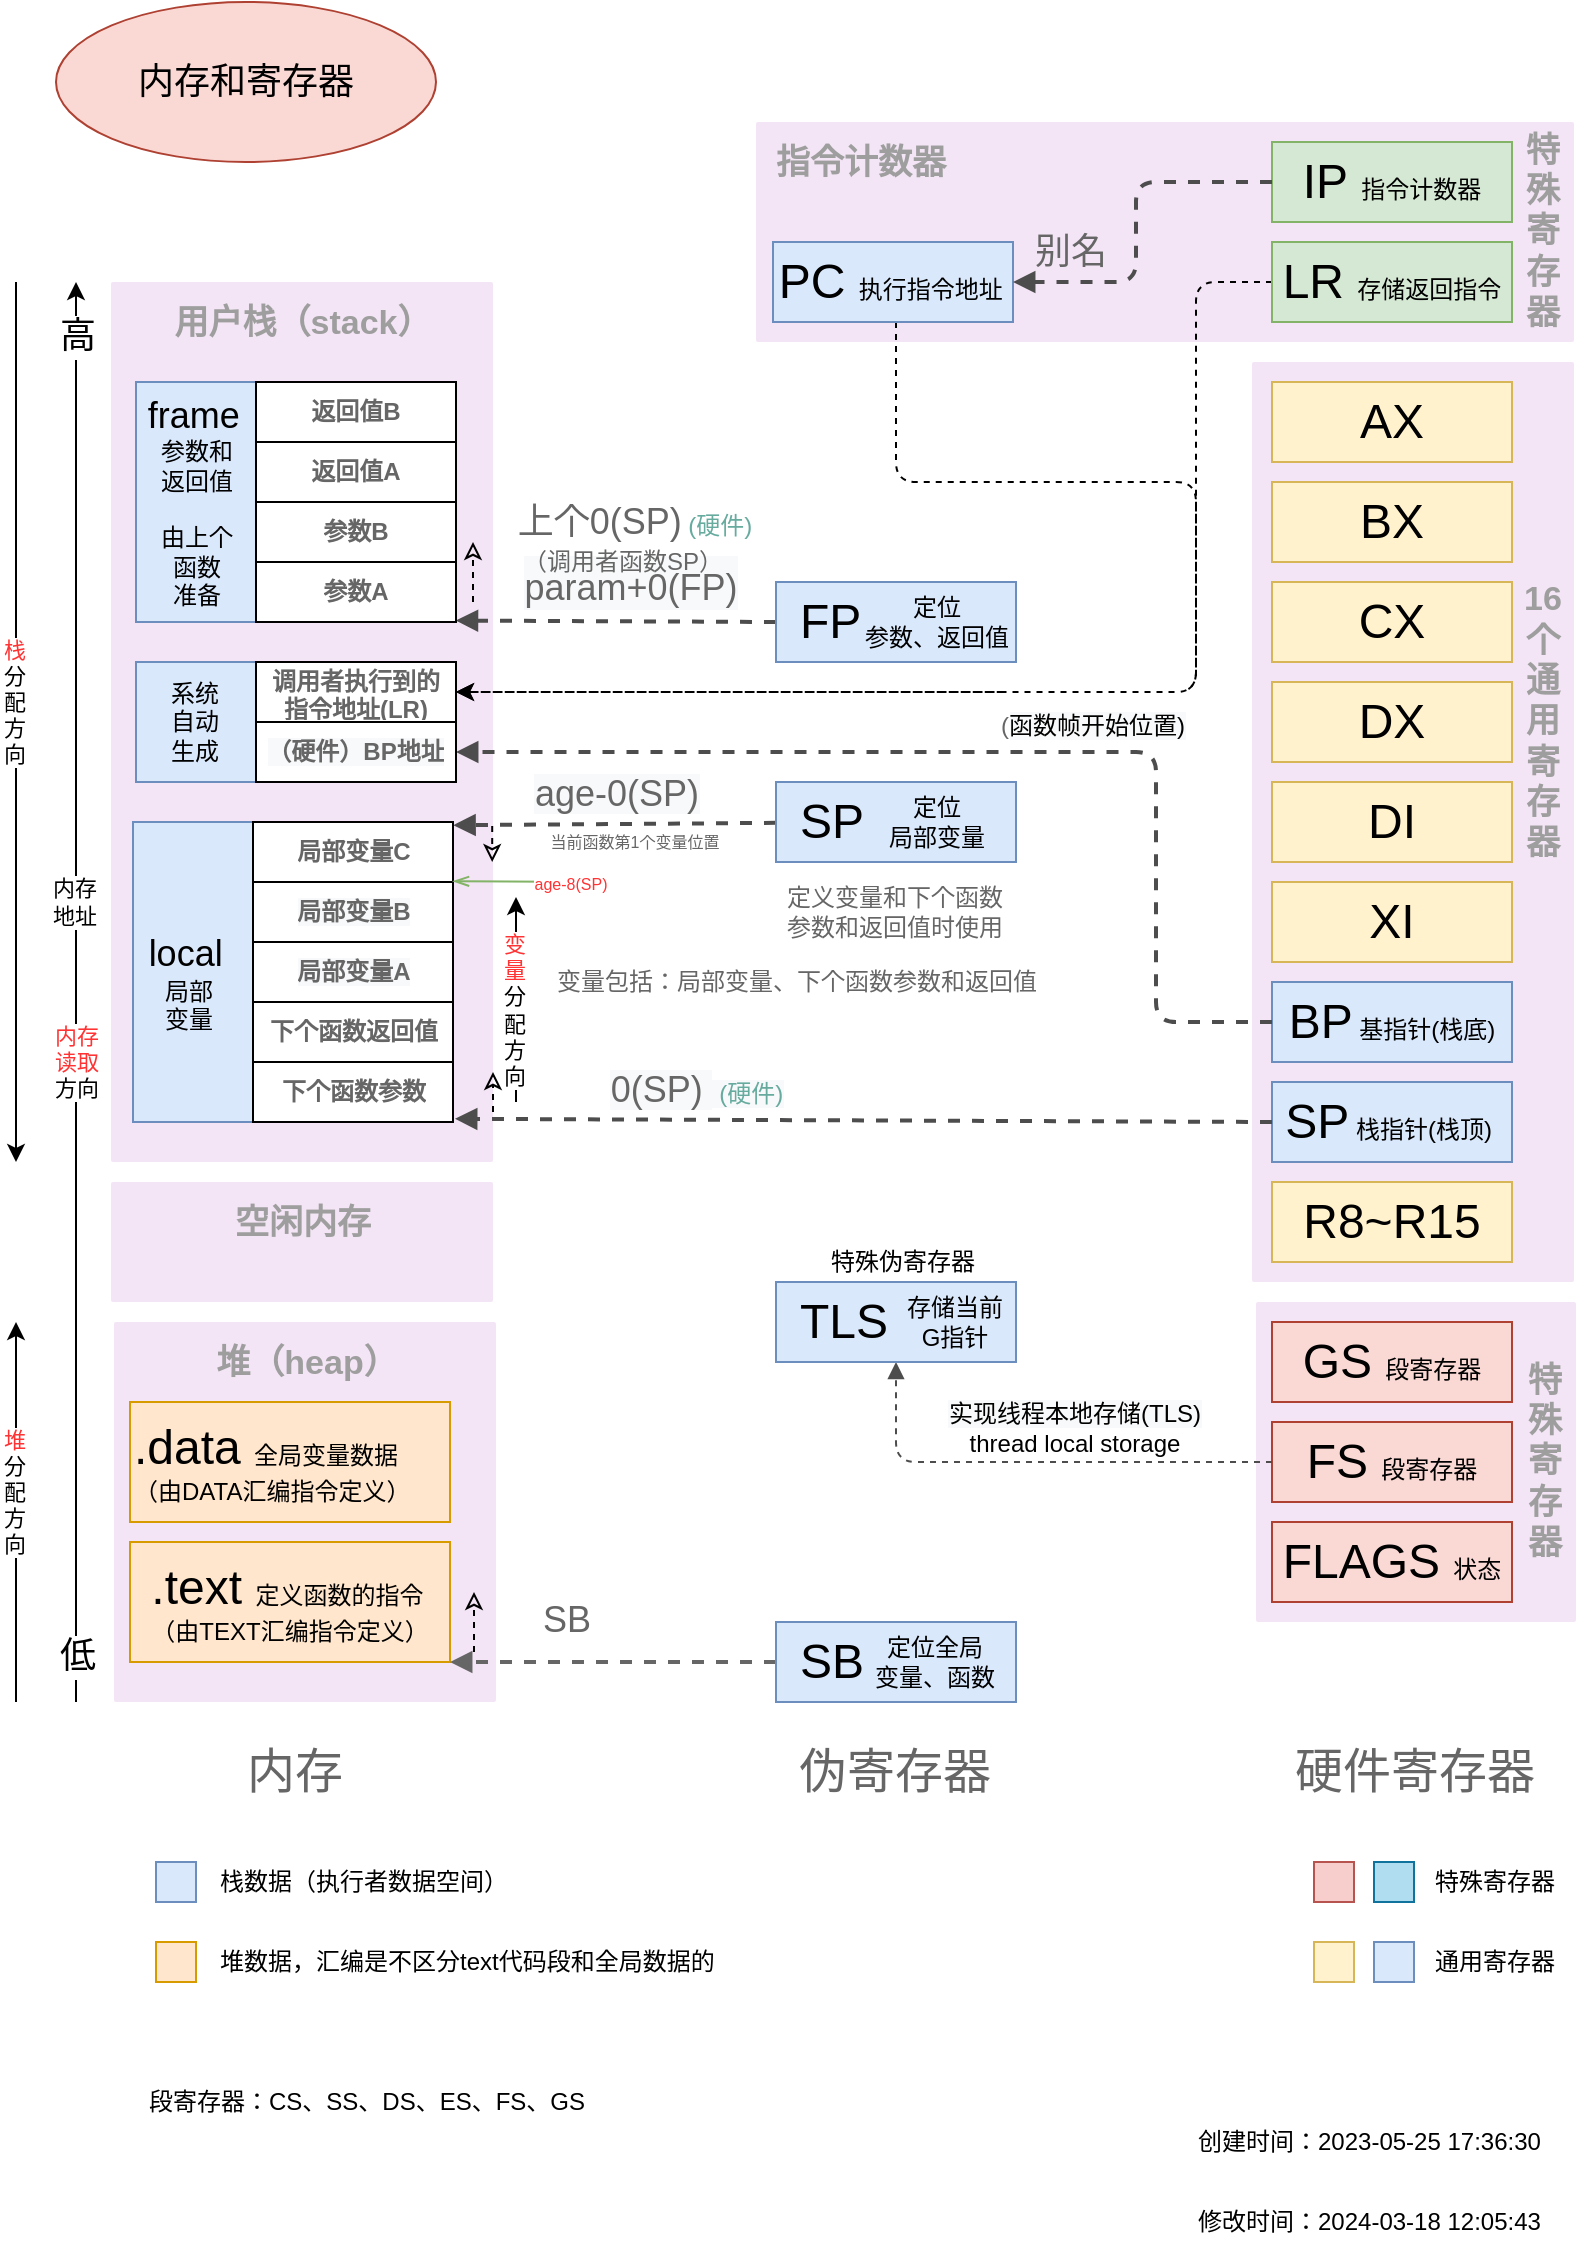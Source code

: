 <mxfile version="14.6.13" type="device"><diagram id="_9jU_y9cIoJaPiFrmsHA" name="第 1 页"><mxGraphModel dx="1106" dy="860" grid="1" gridSize="10" guides="1" tooltips="1" connect="1" arrows="1" fold="1" page="1" pageScale="1" pageWidth="827" pageHeight="1169" math="0" shadow="0"><root><mxCell id="0"/><mxCell id="1" parent="0"/><mxCell id="GEC_z9Wxv2ZtqT4sOv7b-8" value="" style="points=[[0,0,0],[0.25,0,0],[0.5,0,0],[0.75,0,0],[1,0,0],[1,0.25,0],[1,0.5,0],[1,0.75,0],[1,1,0],[0.75,1,0],[0.5,1,0],[0.25,1,0],[0,1,0],[0,0.75,0],[0,0.5,0],[0,0.25,0]];rounded=1;absoluteArcSize=1;arcSize=2;html=1;strokeColor=none;gradientColor=none;shadow=0;dashed=0;fontSize=12;fontColor=#9E9E9E;align=center;verticalAlign=top;spacing=10;spacingTop=-4;fillColor=#F3E5F5;" parent="1" vertex="1"><mxGeometry x="640" y="690" width="160" height="160" as="geometry"/></mxCell><mxCell id="GEC_z9Wxv2ZtqT4sOv7b-4" value="" style="points=[[0,0,0],[0.25,0,0],[0.5,0,0],[0.75,0,0],[1,0,0],[1,0.25,0],[1,0.5,0],[1,0.75,0],[1,1,0],[0.75,1,0],[0.5,1,0],[0.25,1,0],[0,1,0],[0,0.75,0],[0,0.5,0],[0,0.25,0]];rounded=1;absoluteArcSize=1;arcSize=2;html=1;strokeColor=none;gradientColor=none;shadow=0;dashed=0;fontSize=12;fontColor=#9E9E9E;align=center;verticalAlign=top;spacing=10;spacingTop=-4;fillColor=#F3E5F5;" parent="1" vertex="1"><mxGeometry x="638" y="220" width="161" height="460" as="geometry"/></mxCell><mxCell id="GEC_z9Wxv2ZtqT4sOv7b-2" value="&lt;font style=&quot;font-size: 17px&quot;&gt;&lt;b&gt;指令计数器&lt;/b&gt;&lt;/font&gt;" style="points=[[0,0,0],[0.25,0,0],[0.5,0,0],[0.75,0,0],[1,0,0],[1,0.25,0],[1,0.5,0],[1,0.75,0],[1,1,0],[0.75,1,0],[0.5,1,0],[0.25,1,0],[0,1,0],[0,0.75,0],[0,0.5,0],[0,0.25,0]];rounded=1;absoluteArcSize=1;arcSize=2;html=1;strokeColor=none;gradientColor=none;shadow=0;dashed=0;fontSize=12;fontColor=#9E9E9E;align=left;verticalAlign=top;spacing=10;spacingTop=-4;fillColor=#F3E5F5;" parent="1" vertex="1"><mxGeometry x="390" y="100" width="409" height="110" as="geometry"/></mxCell><mxCell id="xG5q9P5-n4BOhxE1nkDH-1" value="&lt;font style=&quot;font-size: 17px&quot;&gt;&lt;b&gt;用户栈（stack）&lt;/b&gt;&lt;/font&gt;" style="points=[[0,0,0],[0.25,0,0],[0.5,0,0],[0.75,0,0],[1,0,0],[1,0.25,0],[1,0.5,0],[1,0.75,0],[1,1,0],[0.75,1,0],[0.5,1,0],[0.25,1,0],[0,1,0],[0,0.75,0],[0,0.5,0],[0,0.25,0]];rounded=1;absoluteArcSize=1;arcSize=2;html=1;strokeColor=none;gradientColor=none;shadow=0;dashed=0;fontSize=12;fontColor=#9E9E9E;align=center;verticalAlign=top;spacing=10;spacingTop=-4;fillColor=#F3E5F5;" parent="1" vertex="1"><mxGeometry x="67.5" y="180" width="191" height="440" as="geometry"/></mxCell><mxCell id="xG5q9P5-n4BOhxE1nkDH-3" value="堆（heap）" style="points=[[0,0,0],[0.25,0,0],[0.5,0,0],[0.75,0,0],[1,0,0],[1,0.25,0],[1,0.5,0],[1,0.75,0],[1,1,0],[0.75,1,0],[0.5,1,0],[0.25,1,0],[0,1,0],[0,0.75,0],[0,0.5,0],[0,0.25,0]];rounded=1;absoluteArcSize=1;arcSize=2;html=1;strokeColor=none;gradientColor=none;shadow=0;dashed=0;fontSize=17;fontColor=#9E9E9E;align=center;verticalAlign=top;spacing=10;spacingTop=-4;fillColor=#F3E5F5;fontStyle=1" parent="1" vertex="1"><mxGeometry x="69" y="700" width="191" height="190" as="geometry"/></mxCell><mxCell id="A-30bBlidZVVHHvsrLKz-10" value="内存" style="text;html=1;align=center;verticalAlign=middle;resizable=0;points=[];autosize=1;strokeColor=none;fontColor=#666;fontSize=24;" parent="1" vertex="1"><mxGeometry x="129" y="910" width="60" height="30" as="geometry"/></mxCell><mxCell id="A-30bBlidZVVHHvsrLKz-22" value="FLAGS&amp;nbsp;&lt;font style=&quot;font-size: 12px&quot;&gt;状态&lt;/font&gt;" style="whiteSpace=wrap;html=1;fontSize=24;fillColor=#fad9d5;strokeColor=#ae4132;" parent="1" vertex="1"><mxGeometry x="648" y="800" width="120" height="40" as="geometry"/></mxCell><mxCell id="A-30bBlidZVVHHvsrLKz-23" value="DX" style="whiteSpace=wrap;html=1;fontSize=24;fillColor=#fff2cc;strokeColor=#d6b656;" parent="1" vertex="1"><mxGeometry x="648" y="380" width="120" height="40" as="geometry"/></mxCell><mxCell id="A-30bBlidZVVHHvsrLKz-24" value="IP&amp;nbsp;&lt;font style=&quot;font-size: 12px&quot;&gt;指令计数器&lt;/font&gt;" style="whiteSpace=wrap;html=1;fontSize=24;strokeColor=#82b366;fillColor=#D5E8D4;" parent="1" vertex="1"><mxGeometry x="648" y="110" width="120" height="40" as="geometry"/></mxCell><mxCell id="A-30bBlidZVVHHvsrLKz-25" value="CX" style="whiteSpace=wrap;html=1;fontSize=24;fillColor=#fff2cc;strokeColor=#d6b656;" parent="1" vertex="1"><mxGeometry x="648" y="330" width="120" height="40" as="geometry"/></mxCell><mxCell id="A-30bBlidZVVHHvsrLKz-26" value="BP&lt;font style=&quot;font-size: 12px&quot;&gt;&amp;nbsp;&lt;/font&gt;&lt;font style=&quot;font-size: 12px&quot;&gt;&lt;font style=&quot;font-size: 12px&quot;&gt;&lt;font style=&quot;font-size: 12px&quot;&gt;基指针(&lt;/font&gt;栈底)&lt;/font&gt;&lt;br&gt;&lt;/font&gt;" style="whiteSpace=wrap;html=1;fontSize=24;fillColor=#dae8fc;strokeColor=#6c8ebf;" parent="1" vertex="1"><mxGeometry x="648" y="530" width="120" height="40" as="geometry"/></mxCell><mxCell id="A-30bBlidZVVHHvsrLKz-27" value="R8~R15" style="whiteSpace=wrap;html=1;fontSize=24;fillColor=#fff2cc;strokeColor=#d6b656;" parent="1" vertex="1"><mxGeometry x="648" y="630" width="120" height="40" as="geometry"/></mxCell><mxCell id="A-30bBlidZVVHHvsrLKz-28" value="AX" style="whiteSpace=wrap;html=1;fontSize=24;fillColor=#fff2cc;strokeColor=#d6b656;" parent="1" vertex="1"><mxGeometry x="648" y="230" width="120" height="40" as="geometry"/></mxCell><mxCell id="A-30bBlidZVVHHvsrLKz-29" value="BX" style="whiteSpace=wrap;html=1;fontSize=24;fillColor=#fff2cc;strokeColor=#d6b656;" parent="1" vertex="1"><mxGeometry x="648" y="280" width="120" height="40" as="geometry"/></mxCell><mxCell id="A-30bBlidZVVHHvsrLKz-30" value="SP&lt;font style=&quot;font-size: 12px&quot;&gt;&amp;nbsp;&lt;font style=&quot;font-size: 12px&quot;&gt;栈指针(栈顶)&lt;/font&gt;&lt;/font&gt;&lt;font style=&quot;font-size: 12px&quot;&gt;&amp;nbsp;&lt;/font&gt;" style="whiteSpace=wrap;html=1;fontSize=24;fillColor=#dae8fc;strokeColor=#6c8ebf;" parent="1" vertex="1"><mxGeometry x="648" y="580" width="120" height="40" as="geometry"/></mxCell><mxCell id="A-30bBlidZVVHHvsrLKz-35" value=".data&amp;nbsp;&lt;span style=&quot;font-size: 12px&quot;&gt;全局变量数据&lt;br&gt;&lt;div style=&quot;text-align: center&quot;&gt;&lt;span&gt;（由DATA汇编指令定义）&lt;/span&gt;&lt;/div&gt;&lt;/span&gt;" style="whiteSpace=wrap;html=1;fontSize=24;fillColor=#ffe6cc;strokeColor=#d79b00;align=left;" parent="1" vertex="1"><mxGeometry x="77" y="740" width="160" height="60" as="geometry"/></mxCell><mxCell id="A-30bBlidZVVHHvsrLKz-38" value="&lt;div style=&quot;text-align: left&quot;&gt;&lt;span&gt;.text&amp;nbsp;&lt;/span&gt;&lt;font style=&quot;font-size: 12px&quot;&gt;定义函数的指令&lt;/font&gt;&lt;/div&gt;&lt;font style=&quot;font-size: 12px&quot;&gt;&lt;div style=&quot;text-align: left&quot;&gt;&lt;span&gt;（由TEXT汇编指令定义）&lt;/span&gt;&lt;/div&gt;&lt;/font&gt;" style="whiteSpace=wrap;html=1;fontSize=24;fillColor=#ffe6cc;strokeColor=#d79b00;" parent="1" vertex="1"><mxGeometry x="77" y="810" width="160" height="60" as="geometry"/></mxCell><mxCell id="A-30bBlidZVVHHvsrLKz-39" value="硬件寄存器" style="text;html=1;align=center;verticalAlign=middle;resizable=0;points=[];autosize=1;strokeColor=none;fontSize=24;fontColor=#666;" parent="1" vertex="1"><mxGeometry x="648.5" y="910" width="140" height="30" as="geometry"/></mxCell><mxCell id="GEC_z9Wxv2ZtqT4sOv7b-3" style="edgeStyle=orthogonalEdgeStyle;rounded=1;orthogonalLoop=1;jettySize=auto;html=1;entryX=1;entryY=0.5;entryDx=0;entryDy=0;dashed=1;labelBackgroundColor=none;" parent="1" source="A-30bBlidZVVHHvsrLKz-40" target="Opzh6pNCMMggFiewdDcl-34" edge="1"><mxGeometry relative="1" as="geometry"><Array as="points"><mxPoint x="460" y="280"/><mxPoint x="610" y="280"/><mxPoint x="610" y="385"/></Array></mxGeometry></mxCell><mxCell id="A-30bBlidZVVHHvsrLKz-40" value="PC&amp;nbsp;&lt;font style=&quot;font-size: 12px&quot;&gt;执行指令地址&amp;nbsp;&lt;/font&gt;" style="whiteSpace=wrap;html=1;fontSize=24;fillColor=#dae8fc;strokeColor=#6c8ebf;align=center;" parent="1" vertex="1"><mxGeometry x="398.5" y="160" width="120" height="40" as="geometry"/></mxCell><mxCell id="A-30bBlidZVVHHvsrLKz-53" value="伪寄存器" style="text;html=1;align=center;verticalAlign=middle;resizable=0;points=[];autosize=1;strokeColor=none;fontSize=24;fontColor=#666;" parent="1" vertex="1"><mxGeometry x="403.5" y="910" width="110" height="30" as="geometry"/></mxCell><mxCell id="A-30bBlidZVVHHvsrLKz-58" value="&lt;span style=&quot;font-size: 18px ; background-color: rgb(248 , 249 , 250)&quot;&gt;0(SP)&amp;nbsp;&lt;/span&gt;&lt;span style=&quot;color: rgb(103 , 171 , 159) ; font-size: 12px ; background-color: rgb(248 , 249 , 250)&quot;&gt;&amp;nbsp;(硬件)&lt;/span&gt;" style="html=1;verticalAlign=bottom;endArrow=block;shadow=0;dashed=1;fontSize=24;fontColor=#666;strokeColor=#4D4D4D;strokeWidth=2;exitX=0;exitY=0.5;exitDx=0;exitDy=0;entryX=1.01;entryY=0.947;entryDx=0;entryDy=0;entryPerimeter=0;" parent="1" source="A-30bBlidZVVHHvsrLKz-30" target="Opzh6pNCMMggFiewdDcl-31" edge="1"><mxGeometry x="0.41" width="80" relative="1" as="geometry"><mxPoint x="530" y="630" as="sourcePoint"/><mxPoint x="300" y="620" as="targetPoint"/><mxPoint as="offset"/></mxGeometry></mxCell><mxCell id="A-30bBlidZVVHHvsrLKz-59" value="&lt;span style=&quot;font-size: 18px ; background-color: rgb(248 , 249 , 250)&quot;&gt;age-0(SP)&lt;/span&gt;" style="html=1;verticalAlign=bottom;endArrow=block;shadow=0;dashed=1;fontSize=24;fontColor=#666;strokeColor=#4D4D4D;strokeWidth=2;entryX=1.002;entryY=0.053;entryDx=0;entryDy=0;entryPerimeter=0;" parent="1" source="A-30bBlidZVVHHvsrLKz-42" target="Opzh6pNCMMggFiewdDcl-21" edge="1"><mxGeometry width="80" relative="1" as="geometry"><mxPoint x="270" y="160" as="sourcePoint"/><mxPoint x="350" y="160" as="targetPoint"/></mxGeometry></mxCell><mxCell id="A-30bBlidZVVHHvsrLKz-61" value="&lt;span style=&quot;background-color: rgb(248 , 249 , 250)&quot;&gt;&lt;span style=&quot;font-size: 18px&quot;&gt;param+0(FP)&lt;/span&gt;&lt;/span&gt;" style="html=1;verticalAlign=bottom;endArrow=block;shadow=0;dashed=1;fontSize=24;fontColor=#666;strokeColor=#4D4D4D;strokeWidth=2;exitX=0;exitY=0.5;exitDx=0;exitDy=0;entryX=0.999;entryY=0.994;entryDx=0;entryDy=0;entryPerimeter=0;" parent="1" source="A-30bBlidZVVHHvsrLKz-41" target="Opzh6pNCMMggFiewdDcl-4" edge="1"><mxGeometry x="-0.088" y="-2" width="80" relative="1" as="geometry"><mxPoint x="380" y="530" as="sourcePoint"/><mxPoint x="460" y="530" as="targetPoint"/><mxPoint as="offset"/></mxGeometry></mxCell><mxCell id="A-30bBlidZVVHHvsrLKz-66" value="&lt;span style=&quot;font-size: 18px&quot;&gt;别名&lt;/span&gt;" style="html=1;verticalAlign=bottom;endArrow=block;shadow=0;edgeStyle=orthogonalEdgeStyle;dashed=1;fontSize=24;fontColor=#666;strokeColor=#4D4D4D;strokeWidth=2;exitX=0;exitY=0.5;exitDx=0;exitDy=0;entryX=1;entryY=0.5;entryDx=0;entryDy=0;labelBackgroundColor=none;" parent="1" source="A-30bBlidZVVHHvsrLKz-24" target="A-30bBlidZVVHHvsrLKz-40" edge="1"><mxGeometry x="0.686" width="80" relative="1" as="geometry"><mxPoint x="490" y="250" as="sourcePoint"/><mxPoint x="570" y="250" as="targetPoint"/><mxPoint as="offset"/><Array as="points"><mxPoint x="580" y="130"/><mxPoint x="580" y="180"/></Array></mxGeometry></mxCell><mxCell id="A-30bBlidZVVHHvsrLKz-67" value="&lt;font style=&quot;font-size: 12px&quot;&gt;(&lt;/font&gt;&lt;font style=&quot;font-size: 12px&quot;&gt;&lt;span style=&quot;color: rgb(0 , 0 , 0) ; background-color: rgb(248 , 249 , 250)&quot;&gt;&lt;font style=&quot;font-size: 12px&quot;&gt;函数帧开始位置)&lt;/font&gt;&lt;/span&gt;&lt;br&gt;&lt;/font&gt;" style="html=1;verticalAlign=bottom;endArrow=block;shadow=0;edgeStyle=orthogonalEdgeStyle;dashed=1;fontSize=24;fontColor=#666;strokeColor=#4D4D4D;strokeWidth=2;exitX=0;exitY=0.5;exitDx=0;exitDy=0;entryX=1;entryY=0.5;entryDx=0;entryDy=0;" parent="1" source="A-30bBlidZVVHHvsrLKz-26" target="Opzh6pNCMMggFiewdDcl-36" edge="1"><mxGeometry x="-0.17" width="80" relative="1" as="geometry"><mxPoint x="480" y="630" as="sourcePoint"/><mxPoint x="560" y="630" as="targetPoint"/><mxPoint as="offset"/><Array as="points"><mxPoint x="590" y="550"/><mxPoint x="590" y="415"/></Array></mxGeometry></mxCell><mxCell id="o35U1CBubqKOdYUTHkpp-1" value="" style="endArrow=classic;html=1;" parent="1" edge="1"><mxGeometry relative="1" as="geometry"><mxPoint x="50" y="890" as="sourcePoint"/><mxPoint x="50" y="180" as="targetPoint"/></mxGeometry></mxCell><mxCell id="o35U1CBubqKOdYUTHkpp-2" value="内存&lt;br&gt;地址" style="edgeLabel;resizable=0;html=1;align=center;verticalAlign=middle;rotation=0;" parent="o35U1CBubqKOdYUTHkpp-1" connectable="0" vertex="1"><mxGeometry relative="1" as="geometry"><mxPoint x="-1" y="-45" as="offset"/></mxGeometry></mxCell><mxCell id="o35U1CBubqKOdYUTHkpp-3" value="&lt;font style=&quot;font-size: 18px&quot;&gt;低&lt;/font&gt;" style="edgeLabel;resizable=0;html=1;align=left;verticalAlign=bottom;" parent="o35U1CBubqKOdYUTHkpp-1" connectable="0" vertex="1"><mxGeometry x="-1" relative="1" as="geometry"><mxPoint x="-10" y="-10" as="offset"/></mxGeometry></mxCell><mxCell id="o35U1CBubqKOdYUTHkpp-4" value="&lt;font style=&quot;font-size: 18px&quot;&gt;高&lt;/font&gt;" style="edgeLabel;resizable=0;html=1;align=right;verticalAlign=bottom;" parent="o35U1CBubqKOdYUTHkpp-1" connectable="0" vertex="1"><mxGeometry x="1" relative="1" as="geometry"><mxPoint x="10" y="40" as="offset"/></mxGeometry></mxCell><mxCell id="9GGzm2OH7l2t0rBogBeC-8" value="" style="whiteSpace=wrap;html=1;fillColor=#dae8fc;strokeColor=#6c8ebf;" parent="1" vertex="1"><mxGeometry x="90" y="970" width="20" height="20" as="geometry"/></mxCell><mxCell id="9GGzm2OH7l2t0rBogBeC-9" value="栈数据（执行者数据空间）" style="text;html=1;align=left;verticalAlign=middle;resizable=0;points=[];autosize=1;strokeColor=none;" parent="1" vertex="1"><mxGeometry x="120" y="970" width="160" height="20" as="geometry"/></mxCell><mxCell id="9GGzm2OH7l2t0rBogBeC-10" value="" style="whiteSpace=wrap;html=1;fillColor=#ffe6cc;strokeColor=#d79b00;" parent="1" vertex="1"><mxGeometry x="90" y="1010" width="20" height="20" as="geometry"/></mxCell><mxCell id="9GGzm2OH7l2t0rBogBeC-11" value="堆数据，汇编是不区分text代码段和全局数据的" style="text;html=1;align=left;verticalAlign=middle;resizable=0;points=[];autosize=1;strokeColor=none;" parent="1" vertex="1"><mxGeometry x="120" y="1010" width="260" height="20" as="geometry"/></mxCell><mxCell id="9GGzm2OH7l2t0rBogBeC-14" value="&lt;font style=&quot;font-size: 18px&quot;&gt;内存和寄存器&lt;/font&gt;" style="ellipse;whiteSpace=wrap;html=1;fillColor=#fad9d5;strokeColor=#ae4132;" parent="1" vertex="1"><mxGeometry x="40" y="40" width="190" height="80" as="geometry"/></mxCell><mxCell id="9GGzm2OH7l2t0rBogBeC-15" value="创建时间：2023-05-25 17:36:30" style="text;html=1;align=left;verticalAlign=middle;resizable=0;points=[];autosize=1;strokeColor=none;" parent="1" vertex="1"><mxGeometry x="609" y="1100" width="190" height="20" as="geometry"/></mxCell><mxCell id="g93apVVfqvFQGLOAdrz7-1" value="" style="endArrow=classic;html=1;dashed=1;endFill=0;" parent="1" edge="1"><mxGeometry width="50" height="50" relative="1" as="geometry"><mxPoint x="248.5" y="340" as="sourcePoint"/><mxPoint x="248.5" y="310" as="targetPoint"/></mxGeometry></mxCell><mxCell id="g93apVVfqvFQGLOAdrz7-2" value="" style="endArrow=classic;html=1;dashed=1;endFill=0;" parent="1" edge="1"><mxGeometry width="50" height="50" relative="1" as="geometry"><mxPoint x="258.1" y="452" as="sourcePoint"/><mxPoint x="258.1" y="470" as="targetPoint"/></mxGeometry></mxCell><mxCell id="g93apVVfqvFQGLOAdrz7-3" value="" style="endArrow=classic;html=1;dashed=1;endFill=0;" parent="1" edge="1"><mxGeometry width="50" height="50" relative="1" as="geometry"><mxPoint x="258.5" y="595" as="sourcePoint"/><mxPoint x="258.5" y="575" as="targetPoint"/></mxGeometry></mxCell><mxCell id="g93apVVfqvFQGLOAdrz7-4" value="" style="endArrow=classic;html=1;dashed=1;endFill=0;" parent="1" edge="1"><mxGeometry width="50" height="50" relative="1" as="geometry"><mxPoint x="249" y="865" as="sourcePoint"/><mxPoint x="249" y="835" as="targetPoint"/></mxGeometry></mxCell><mxCell id="3LcSwFCg9g26O4sH-3WA-1" value="" style="whiteSpace=wrap;html=1;fillColor=#b1ddf0;strokeColor=#10739e;" parent="1" vertex="1"><mxGeometry x="699" y="970" width="20" height="20" as="geometry"/></mxCell><mxCell id="3LcSwFCg9g26O4sH-3WA-2" value="" style="whiteSpace=wrap;html=1;fillColor=#fff2cc;strokeColor=#d6b656;" parent="1" vertex="1"><mxGeometry x="669" y="1010" width="20" height="20" as="geometry"/></mxCell><mxCell id="3LcSwFCg9g26O4sH-3WA-3" value="" style="whiteSpace=wrap;html=1;fillColor=#f8cecc;strokeColor=#b85450;" parent="1" vertex="1"><mxGeometry x="669" y="970" width="20" height="20" as="geometry"/></mxCell><mxCell id="3LcSwFCg9g26O4sH-3WA-6" value="" style="whiteSpace=wrap;html=1;fillColor=#dae8fc;strokeColor=#6c8ebf;" parent="1" vertex="1"><mxGeometry x="699" y="1010" width="20" height="20" as="geometry"/></mxCell><mxCell id="3LcSwFCg9g26O4sH-3WA-7" value="特殊寄存器" style="text;html=1;align=center;verticalAlign=middle;resizable=0;points=[];autosize=1;strokeColor=none;" parent="1" vertex="1"><mxGeometry x="719" y="970" width="80" height="20" as="geometry"/></mxCell><mxCell id="3LcSwFCg9g26O4sH-3WA-8" value="通用寄存器" style="text;html=1;align=center;verticalAlign=middle;resizable=0;points=[];autosize=1;strokeColor=none;" parent="1" vertex="1"><mxGeometry x="719" y="1010" width="80" height="20" as="geometry"/></mxCell><mxCell id="M3PKboXZ3-TVrJHkPTtl-1" value="修改时间：2024-03-18 12:05:43" style="text;html=1;align=left;verticalAlign=middle;resizable=0;points=[];autosize=1;strokeColor=none;" parent="1" vertex="1"><mxGeometry x="609" y="1140" width="190" height="20" as="geometry"/></mxCell><mxCell id="M3PKboXZ3-TVrJHkPTtl-3" value="&lt;font style=&quot;font-size: 18px&quot; color=&quot;#666666&quot;&gt;SB&lt;/font&gt;" style="html=1;verticalAlign=bottom;endArrow=block;shadow=0;edgeStyle=orthogonalEdgeStyle;exitX=0;exitY=0.5;exitDx=0;exitDy=0;entryX=1;entryY=1;entryDx=0;entryDy=0;strokeWidth=2;dashed=1;strokeColor=#666666;" parent="1" source="A-30bBlidZVVHHvsrLKz-43" target="A-30bBlidZVVHHvsrLKz-38" edge="1"><mxGeometry x="0.288" y="-7" width="80" relative="1" as="geometry"><mxPoint x="259" y="910" as="sourcePoint"/><mxPoint x="339" y="910" as="targetPoint"/><mxPoint as="offset"/><Array as="points"><mxPoint x="360" y="870"/><mxPoint x="360" y="870"/></Array></mxGeometry></mxCell><mxCell id="IimvAa2vn0PWFVAMue_E-1" value="XI" style="whiteSpace=wrap;html=1;fontSize=24;fillColor=#fff2cc;strokeColor=#d6b656;" parent="1" vertex="1"><mxGeometry x="648" y="480" width="120" height="40" as="geometry"/></mxCell><mxCell id="IimvAa2vn0PWFVAMue_E-2" value="DI" style="whiteSpace=wrap;html=1;fontSize=24;fillColor=#fff2cc;strokeColor=#d6b656;" parent="1" vertex="1"><mxGeometry x="648" y="430" width="120" height="40" as="geometry"/></mxCell><mxCell id="IimvAa2vn0PWFVAMue_E-3" value="GS&amp;nbsp;&lt;font style=&quot;font-size: 12px&quot;&gt;段寄存器&lt;/font&gt;" style="whiteSpace=wrap;html=1;fontSize=24;fillColor=#fad9d5;strokeColor=#ae4132;" parent="1" vertex="1"><mxGeometry x="648" y="700" width="120" height="40" as="geometry"/></mxCell><mxCell id="IimvAa2vn0PWFVAMue_E-4" value="FS&amp;nbsp;&lt;font style=&quot;font-size: 12px&quot;&gt;段寄存器&lt;/font&gt;" style="whiteSpace=wrap;html=1;fontSize=24;fillColor=#fad9d5;strokeColor=#ae4132;" parent="1" vertex="1"><mxGeometry x="648" y="750" width="120" height="40" as="geometry"/></mxCell><mxCell id="GEC_z9Wxv2ZtqT4sOv7b-1" style="edgeStyle=orthogonalEdgeStyle;rounded=1;orthogonalLoop=1;jettySize=auto;html=1;entryX=1;entryY=0.5;entryDx=0;entryDy=0;dashed=1;exitX=0;exitY=0.5;exitDx=0;exitDy=0;" parent="1" source="UX6-l4WD4oVfbNWo23KT-1" target="Opzh6pNCMMggFiewdDcl-34" edge="1"><mxGeometry relative="1" as="geometry"><Array as="points"><mxPoint x="610" y="180"/><mxPoint x="610" y="385"/></Array></mxGeometry></mxCell><mxCell id="UX6-l4WD4oVfbNWo23KT-1" value="LR&amp;nbsp;&lt;font style=&quot;font-size: 12px&quot;&gt;存储返回指令&lt;/font&gt;" style="whiteSpace=wrap;html=1;fontSize=24;fillColor=#d5e8d4;strokeColor=#82b366;" parent="1" vertex="1"><mxGeometry x="648" y="160" width="120" height="40" as="geometry"/></mxCell><mxCell id="jdSuW_n-cdg0_28Nof9S-6" value="" style="group" parent="1" vertex="1" connectable="0"><mxGeometry x="263" y="290" width="131" height="40" as="geometry"/></mxCell><mxCell id="IimvAa2vn0PWFVAMue_E-9" value="&lt;font style=&quot;font-size: 18px&quot; color=&quot;#666666&quot;&gt;上个0(SP)&lt;/font&gt;&lt;font style=&quot;font-size: 12px&quot;&gt;&lt;font color=&quot;#67ab9f&quot;&gt; (硬件)&lt;/font&gt;&lt;br&gt;&lt;/font&gt;" style="text;html=1;align=center;verticalAlign=middle;resizable=0;points=[];autosize=1;strokeColor=none;" parent="jdSuW_n-cdg0_28Nof9S-6" vertex="1"><mxGeometry x="1" width="130" height="20" as="geometry"/></mxCell><mxCell id="xNfDd6ZhUXg_oraUkIpE-4" value="&lt;font color=&quot;#666666&quot;&gt;（调用者函数SP）&lt;/font&gt;" style="text;html=1;align=center;verticalAlign=middle;resizable=0;points=[];autosize=1;strokeColor=none;" parent="jdSuW_n-cdg0_28Nof9S-6" vertex="1"><mxGeometry y="20" width="120" height="20" as="geometry"/></mxCell><mxCell id="jdSuW_n-cdg0_28Nof9S-41" value="&lt;div style=&quot;font-size: 8px&quot;&gt;&lt;span style=&quot;font-size: 8px ; color: rgb(102 , 102 , 102)&quot;&gt;当前函数&lt;/span&gt;&lt;span style=&quot;color: rgb(102 , 102 , 102)&quot;&gt;第1个变量位置&lt;/span&gt;&lt;/div&gt;" style="text;html=1;align=center;verticalAlign=middle;resizable=0;points=[];autosize=1;strokeColor=none;fontSize=8;" parent="1" vertex="1"><mxGeometry x="278.5" y="450" width="100" height="20" as="geometry"/></mxCell><mxCell id="PDfHcHYtbGOhD44PXBsv-1" value="段寄存器：CS、SS、DS、ES、FS、GS" style="text;html=1;align=center;verticalAlign=middle;resizable=0;points=[];autosize=1;strokeColor=none;" parent="1" vertex="1"><mxGeometry x="80" y="1080" width="230" height="20" as="geometry"/></mxCell><mxCell id="rSD7Tdq3YP0rrLci_n8U-4" value="" style="group" parent="1" vertex="1" connectable="0"><mxGeometry x="80" y="370" width="160" height="60" as="geometry"/></mxCell><mxCell id="rSD7Tdq3YP0rrLci_n8U-1" value="&lt;font style=&quot;font-size: 12px&quot;&gt;&lt;br&gt;&lt;/font&gt;" style="whiteSpace=wrap;html=1;fontSize=24;fillColor=#dae8fc;strokeColor=#6c8ebf;" parent="rSD7Tdq3YP0rrLci_n8U-4" vertex="1"><mxGeometry width="160" height="60" as="geometry"/></mxCell><mxCell id="Opzh6pNCMMggFiewdDcl-33" value="" style="shape=table;html=1;whiteSpace=wrap;startSize=0;container=1;collapsible=0;childLayout=tableLayout;rounded=0;shadow=0;strokeColor=#000000;fillColor=#ffffff;gradientColor=none;arcSize=7;fontSize=12;" parent="rSD7Tdq3YP0rrLci_n8U-4" vertex="1"><mxGeometry x="60" width="100" height="60" as="geometry"/></mxCell><mxCell id="Opzh6pNCMMggFiewdDcl-34" style="shape=partialRectangle;html=1;whiteSpace=wrap;collapsible=0;dropTarget=0;pointerEvents=0;fillColor=none;top=0;left=0;bottom=0;right=0;points=[[0,0.5],[1,0.5]];portConstraint=eastwest;" parent="Opzh6pNCMMggFiewdDcl-33" vertex="1"><mxGeometry width="100" height="30" as="geometry"/></mxCell><mxCell id="Opzh6pNCMMggFiewdDcl-35" value="&lt;span style=&quot;color: rgb(102 , 102 , 102) ; font-weight: 700&quot;&gt;&lt;font style=&quot;font-size: 12px&quot;&gt;调用者执行到的&lt;br&gt;指令地址(LR)&lt;/font&gt;&lt;/span&gt;" style="shape=partialRectangle;html=1;whiteSpace=wrap;connectable=0;fillColor=none;top=0;left=0;bottom=0;right=0;overflow=hidden;" parent="Opzh6pNCMMggFiewdDcl-34" vertex="1"><mxGeometry width="100" height="30" as="geometry"/></mxCell><mxCell id="Opzh6pNCMMggFiewdDcl-36" value="" style="shape=partialRectangle;html=1;whiteSpace=wrap;collapsible=0;dropTarget=0;pointerEvents=0;fillColor=none;top=0;left=0;bottom=0;right=0;points=[[0,0.5],[1,0.5]];portConstraint=eastwest;" parent="Opzh6pNCMMggFiewdDcl-33" vertex="1"><mxGeometry y="30" width="100" height="30" as="geometry"/></mxCell><mxCell id="Opzh6pNCMMggFiewdDcl-37" value="&lt;span style=&quot;color: rgb(102 , 102 , 102) ; font-family: &amp;#34;helvetica&amp;#34; ; font-size: 12px ; font-style: normal ; font-weight: 700 ; letter-spacing: normal ; text-align: center ; text-indent: 0px ; text-transform: none ; word-spacing: 0px ; background-color: rgb(248 , 249 , 250) ; display: inline ; float: none&quot;&gt;（硬件）BP地址&lt;/span&gt;" style="shape=partialRectangle;html=1;whiteSpace=wrap;connectable=0;fillColor=none;top=0;left=0;bottom=0;right=0;overflow=hidden;" parent="Opzh6pNCMMggFiewdDcl-36" vertex="1"><mxGeometry width="100" height="30" as="geometry"/></mxCell><mxCell id="rSD7Tdq3YP0rrLci_n8U-2" value="系统&lt;br&gt;自动&lt;br&gt;生成" style="text;html=1;align=center;verticalAlign=middle;resizable=0;points=[];autosize=1;strokeColor=none;" parent="rSD7Tdq3YP0rrLci_n8U-4" vertex="1"><mxGeometry x="9" y="5" width="40" height="50" as="geometry"/></mxCell><mxCell id="rSD7Tdq3YP0rrLci_n8U-5" value="" style="group" parent="1" vertex="1" connectable="0"><mxGeometry x="75.5" y="450" width="163" height="150" as="geometry"/></mxCell><mxCell id="A-30bBlidZVVHHvsrLKz-34" value="" style="whiteSpace=wrap;html=1;fontSize=24;fillColor=#dae8fc;strokeColor=#6c8ebf;spacingLeft=5;spacingRight=5;" parent="rSD7Tdq3YP0rrLci_n8U-5" vertex="1"><mxGeometry x="3" width="160" height="150" as="geometry"/></mxCell><mxCell id="Opzh6pNCMMggFiewdDcl-3" value="&lt;font style=&quot;font-size: 18px&quot;&gt;local&lt;/font&gt;&lt;font&gt;&amp;nbsp;&lt;br&gt;局部&lt;br&gt;&amp;nbsp; &amp;nbsp;变量&amp;nbsp; &amp;nbsp;&lt;/font&gt;" style="text;html=1;align=center;verticalAlign=middle;resizable=0;points=[];autosize=1;strokeColor=none;" parent="rSD7Tdq3YP0rrLci_n8U-5" vertex="1"><mxGeometry y="55.909" width="60" height="50" as="geometry"/></mxCell><mxCell id="Opzh6pNCMMggFiewdDcl-20" value="" style="shape=table;html=1;whiteSpace=wrap;startSize=0;container=1;collapsible=0;childLayout=tableLayout;rounded=0;shadow=0;strokeColor=#000000;fillColor=#ffffff;gradientColor=none;arcSize=7;aspect=fixed;fontSize=12;" parent="rSD7Tdq3YP0rrLci_n8U-5" vertex="1"><mxGeometry x="63" width="100" height="150" as="geometry"/></mxCell><mxCell id="Opzh6pNCMMggFiewdDcl-21" style="shape=partialRectangle;html=1;whiteSpace=wrap;collapsible=0;dropTarget=0;pointerEvents=0;fillColor=none;top=0;left=0;bottom=0;right=0;points=[[0,0.5],[1,0.5]];portConstraint=eastwest;" parent="Opzh6pNCMMggFiewdDcl-20" vertex="1"><mxGeometry width="100" height="30" as="geometry"/></mxCell><mxCell id="Opzh6pNCMMggFiewdDcl-22" value="&lt;span style=&quot;color: rgb(102 , 102 , 102) ; font-weight: 700&quot;&gt;&lt;font style=&quot;font-size: 12px&quot;&gt;局部变量C&lt;/font&gt;&lt;/span&gt;" style="shape=partialRectangle;html=1;whiteSpace=wrap;connectable=0;fillColor=none;top=0;left=0;bottom=0;right=0;overflow=hidden;" parent="Opzh6pNCMMggFiewdDcl-21" vertex="1"><mxGeometry width="100" height="30" as="geometry"/></mxCell><mxCell id="Opzh6pNCMMggFiewdDcl-23" value="" style="shape=partialRectangle;html=1;whiteSpace=wrap;collapsible=0;dropTarget=0;pointerEvents=0;fillColor=none;top=0;left=0;bottom=0;right=0;points=[[0,0.5],[1,0.5]];portConstraint=eastwest;" parent="Opzh6pNCMMggFiewdDcl-20" vertex="1"><mxGeometry y="30" width="100" height="30" as="geometry"/></mxCell><mxCell id="Opzh6pNCMMggFiewdDcl-24" value="&lt;span style=&quot;color: rgb(102 , 102 , 102) ; font-family: &amp;#34;helvetica&amp;#34; ; font-size: 12px ; font-style: normal ; font-weight: 700 ; letter-spacing: normal ; text-align: center ; text-indent: 0px ; text-transform: none ; word-spacing: 0px ; background-color: rgb(248 , 249 , 250) ; display: inline ; float: none&quot;&gt;局部变量B&lt;/span&gt;" style="shape=partialRectangle;html=1;whiteSpace=wrap;connectable=0;fillColor=none;top=0;left=0;bottom=0;right=0;overflow=hidden;" parent="Opzh6pNCMMggFiewdDcl-23" vertex="1"><mxGeometry width="100" height="30" as="geometry"/></mxCell><mxCell id="Opzh6pNCMMggFiewdDcl-25" value="" style="shape=partialRectangle;html=1;whiteSpace=wrap;collapsible=0;dropTarget=0;pointerEvents=0;fillColor=none;top=0;left=0;bottom=0;right=0;points=[[0,0.5],[1,0.5]];portConstraint=eastwest;" parent="Opzh6pNCMMggFiewdDcl-20" vertex="1"><mxGeometry y="60" width="100" height="30" as="geometry"/></mxCell><mxCell id="Opzh6pNCMMggFiewdDcl-26" value="&lt;span style=&quot;color: rgb(102 , 102 , 102) ; font-family: &amp;#34;helvetica&amp;#34; ; font-size: 12px ; font-style: normal ; font-weight: 700 ; letter-spacing: normal ; text-align: center ; text-indent: 0px ; text-transform: none ; word-spacing: 0px ; background-color: rgb(248 , 249 , 250) ; display: inline ; float: none&quot;&gt;局部变量A&lt;/span&gt;" style="shape=partialRectangle;html=1;whiteSpace=wrap;connectable=0;fillColor=none;top=0;left=0;bottom=0;right=0;overflow=hidden;" parent="Opzh6pNCMMggFiewdDcl-25" vertex="1"><mxGeometry width="100" height="30" as="geometry"/></mxCell><mxCell id="Opzh6pNCMMggFiewdDcl-29" style="shape=partialRectangle;html=1;whiteSpace=wrap;collapsible=0;dropTarget=0;pointerEvents=0;fillColor=none;top=0;left=0;bottom=0;right=0;points=[[0,0.5],[1,0.5]];portConstraint=eastwest;" parent="Opzh6pNCMMggFiewdDcl-20" vertex="1"><mxGeometry y="90" width="100" height="30" as="geometry"/></mxCell><mxCell id="Opzh6pNCMMggFiewdDcl-30" value="&lt;font color=&quot;#666666&quot; face=&quot;helvetica&quot;&gt;&lt;b&gt;下个函数返回值&lt;/b&gt;&lt;/font&gt;" style="shape=partialRectangle;html=1;whiteSpace=wrap;connectable=0;fillColor=none;top=0;left=0;bottom=0;right=0;overflow=hidden;" parent="Opzh6pNCMMggFiewdDcl-29" vertex="1"><mxGeometry width="100" height="30" as="geometry"/></mxCell><mxCell id="Opzh6pNCMMggFiewdDcl-31" style="shape=partialRectangle;html=1;whiteSpace=wrap;collapsible=0;dropTarget=0;pointerEvents=0;fillColor=none;top=0;left=0;bottom=0;right=0;points=[[0,0.5],[1,0.5]];portConstraint=eastwest;" parent="Opzh6pNCMMggFiewdDcl-20" vertex="1"><mxGeometry y="120" width="100" height="30" as="geometry"/></mxCell><mxCell id="Opzh6pNCMMggFiewdDcl-32" value="&lt;span style=&quot;color: rgb(102 , 102 , 102) ; font-family: &amp;#34;helvetica&amp;#34; ; font-weight: 700&quot;&gt;下个函数参数&lt;/span&gt;" style="shape=partialRectangle;html=1;whiteSpace=wrap;connectable=0;fillColor=none;top=0;left=0;bottom=0;right=0;overflow=hidden;" parent="Opzh6pNCMMggFiewdDcl-31" vertex="1"><mxGeometry width="100" height="30" as="geometry"/></mxCell><mxCell id="rSD7Tdq3YP0rrLci_n8U-6" value="" style="group" parent="1" vertex="1" connectable="0"><mxGeometry x="80" y="230" width="160" height="120" as="geometry"/></mxCell><mxCell id="A-30bBlidZVVHHvsrLKz-33" value="&lt;font style=&quot;font-size: 12px&quot;&gt;&lt;br&gt;&lt;/font&gt;" style="whiteSpace=wrap;html=1;fontSize=24;fillColor=#dae8fc;strokeColor=#6c8ebf;" parent="rSD7Tdq3YP0rrLci_n8U-6" vertex="1"><mxGeometry width="160" height="120" as="geometry"/></mxCell><mxCell id="Opzh6pNCMMggFiewdDcl-2" value="&lt;font&gt;&lt;font style=&quot;font-size: 18px&quot;&gt;frame&lt;/font&gt;&lt;font style=&quot;font-size: 12px&quot;&gt;&amp;nbsp;&lt;br&gt;参数和&lt;br&gt;返回值&lt;br&gt;&lt;br&gt;由上个&lt;br&gt;函数&lt;br&gt;准备&lt;br&gt;&lt;/font&gt;&lt;/font&gt;" style="text;html=1;align=center;verticalAlign=middle;resizable=0;points=[];autosize=1;strokeColor=none;" parent="rSD7Tdq3YP0rrLci_n8U-6" vertex="1"><mxGeometry y="5" width="60" height="110" as="geometry"/></mxCell><mxCell id="Opzh6pNCMMggFiewdDcl-4" value="" style="shape=table;html=1;whiteSpace=wrap;startSize=0;container=1;collapsible=0;childLayout=tableLayout;rounded=0;shadow=0;strokeColor=#000000;fillColor=#ffffff;gradientColor=none;arcSize=7;aspect=fixed;fontSize=12;" parent="rSD7Tdq3YP0rrLci_n8U-6" vertex="1"><mxGeometry x="60" width="100" height="120" as="geometry"/></mxCell><mxCell id="Opzh6pNCMMggFiewdDcl-18" style="shape=partialRectangle;html=1;whiteSpace=wrap;collapsible=0;dropTarget=0;pointerEvents=0;fillColor=none;top=0;left=0;bottom=0;right=0;points=[[0,0.5],[1,0.5]];portConstraint=eastwest;" parent="Opzh6pNCMMggFiewdDcl-4" vertex="1"><mxGeometry width="100" height="30" as="geometry"/></mxCell><mxCell id="Opzh6pNCMMggFiewdDcl-19" value="&lt;span style=&quot;color: rgb(102 , 102 , 102) ; font-weight: 700&quot;&gt;&lt;font style=&quot;font-size: 12px&quot;&gt;返回值B&lt;/font&gt;&lt;/span&gt;" style="shape=partialRectangle;html=1;whiteSpace=wrap;connectable=0;fillColor=none;top=0;left=0;bottom=0;right=0;overflow=hidden;" parent="Opzh6pNCMMggFiewdDcl-18" vertex="1"><mxGeometry width="100" height="30" as="geometry"/></mxCell><mxCell id="Opzh6pNCMMggFiewdDcl-5" value="" style="shape=partialRectangle;html=1;whiteSpace=wrap;collapsible=0;dropTarget=0;pointerEvents=0;fillColor=none;top=0;left=0;bottom=0;right=0;points=[[0,0.5],[1,0.5]];portConstraint=eastwest;" parent="Opzh6pNCMMggFiewdDcl-4" vertex="1"><mxGeometry y="30" width="100" height="30" as="geometry"/></mxCell><mxCell id="Opzh6pNCMMggFiewdDcl-6" value="&lt;span style=&quot;color: rgb(102 , 102 , 102) ; font-weight: 700&quot;&gt;&lt;font style=&quot;font-size: 12px&quot;&gt;返回值A&lt;/font&gt;&lt;/span&gt;" style="shape=partialRectangle;html=1;whiteSpace=wrap;connectable=0;fillColor=none;top=0;left=0;bottom=0;right=0;overflow=hidden;" parent="Opzh6pNCMMggFiewdDcl-5" vertex="1"><mxGeometry width="100" height="30" as="geometry"/></mxCell><mxCell id="Opzh6pNCMMggFiewdDcl-7" value="" style="shape=partialRectangle;html=1;whiteSpace=wrap;collapsible=0;dropTarget=0;pointerEvents=0;fillColor=none;top=0;left=0;bottom=0;right=0;points=[[0,0.5],[1,0.5]];portConstraint=eastwest;" parent="Opzh6pNCMMggFiewdDcl-4" vertex="1"><mxGeometry y="60" width="100" height="30" as="geometry"/></mxCell><mxCell id="Opzh6pNCMMggFiewdDcl-8" value="&lt;span style=&quot;color: rgb(102 , 102 , 102) ; font-weight: 700&quot;&gt;&lt;font style=&quot;font-size: 12px&quot;&gt;参数B&lt;/font&gt;&lt;/span&gt;" style="shape=partialRectangle;html=1;whiteSpace=wrap;connectable=0;fillColor=none;top=0;left=0;bottom=0;right=0;overflow=hidden;" parent="Opzh6pNCMMggFiewdDcl-7" vertex="1"><mxGeometry width="100" height="30" as="geometry"/></mxCell><mxCell id="Opzh6pNCMMggFiewdDcl-9" value="" style="shape=partialRectangle;html=1;whiteSpace=wrap;collapsible=0;dropTarget=0;pointerEvents=0;fillColor=none;top=0;left=0;bottom=0;right=0;points=[[0,0.5],[1,0.5]];portConstraint=eastwest;" parent="Opzh6pNCMMggFiewdDcl-4" vertex="1"><mxGeometry y="90" width="100" height="30" as="geometry"/></mxCell><mxCell id="Opzh6pNCMMggFiewdDcl-10" value="&lt;font color=&quot;#666666&quot; size=&quot;1&quot;&gt;&lt;b style=&quot;font-size: 12px&quot;&gt;参数A&lt;/b&gt;&lt;/font&gt;" style="shape=partialRectangle;html=1;whiteSpace=wrap;connectable=0;fillColor=none;top=0;left=0;bottom=0;right=0;overflow=hidden;" parent="Opzh6pNCMMggFiewdDcl-9" vertex="1"><mxGeometry width="100" height="30" as="geometry"/></mxCell><mxCell id="rSD7Tdq3YP0rrLci_n8U-7" value="空闲内存" style="points=[[0,0,0],[0.25,0,0],[0.5,0,0],[0.75,0,0],[1,0,0],[1,0.25,0],[1,0.5,0],[1,0.75,0],[1,1,0],[0.75,1,0],[0.5,1,0],[0.25,1,0],[0,1,0],[0,0.75,0],[0,0.5,0],[0,0.25,0]];rounded=1;absoluteArcSize=1;arcSize=2;html=1;strokeColor=none;gradientColor=none;shadow=0;dashed=0;fontSize=17;fontColor=#9E9E9E;align=center;verticalAlign=top;spacing=10;spacingTop=-4;fillColor=#F3E5F5;fontStyle=1" parent="1" vertex="1"><mxGeometry x="67.5" y="630" width="191" height="60" as="geometry"/></mxCell><mxCell id="rSD7Tdq3YP0rrLci_n8U-9" value="" style="endArrow=classic;html=1;" parent="1" edge="1"><mxGeometry relative="1" as="geometry"><mxPoint x="20" y="180" as="sourcePoint"/><mxPoint x="20" y="620" as="targetPoint"/></mxGeometry></mxCell><mxCell id="rSD7Tdq3YP0rrLci_n8U-10" value="&lt;font color=&quot;#ff3333&quot;&gt;栈&lt;/font&gt;&lt;br&gt;分&lt;br&gt;配&lt;br&gt;方&lt;br&gt;向" style="edgeLabel;resizable=0;html=1;align=center;verticalAlign=middle;rotation=0;" parent="rSD7Tdq3YP0rrLci_n8U-9" connectable="0" vertex="1"><mxGeometry relative="1" as="geometry"><mxPoint x="-1" y="-10" as="offset"/></mxGeometry></mxCell><mxCell id="rSD7Tdq3YP0rrLci_n8U-16" value="" style="endArrow=classic;html=1;" parent="1" edge="1"><mxGeometry relative="1" as="geometry"><mxPoint x="20" y="890" as="sourcePoint"/><mxPoint x="20" y="700" as="targetPoint"/></mxGeometry></mxCell><mxCell id="rSD7Tdq3YP0rrLci_n8U-17" value="&lt;font color=&quot;#ff3333&quot;&gt;堆&lt;br&gt;&lt;/font&gt;分&lt;br&gt;配&lt;br&gt;方&lt;br&gt;向" style="edgeLabel;resizable=0;html=1;align=center;verticalAlign=middle;rotation=0;" parent="rSD7Tdq3YP0rrLci_n8U-16" connectable="0" vertex="1"><mxGeometry relative="1" as="geometry"><mxPoint x="-1" y="-10" as="offset"/></mxGeometry></mxCell><mxCell id="GEC_z9Wxv2ZtqT4sOv7b-5" value="&lt;b style=&quot;color: rgb(158 , 158 , 158) ; font-size: 17px&quot;&gt;16&lt;br&gt;个&lt;br&gt;通&lt;br&gt;用&lt;br&gt;寄&lt;br&gt;存&lt;br&gt;器&lt;/b&gt;" style="text;html=1;align=center;verticalAlign=middle;resizable=0;points=[];autosize=1;strokeColor=none;" parent="1" vertex="1"><mxGeometry x="768" y="340" width="30" height="120" as="geometry"/></mxCell><mxCell id="GEC_z9Wxv2ZtqT4sOv7b-6" value="&lt;font color=&quot;#9e9e9e&quot;&gt;&lt;span style=&quot;font-size: 17px&quot;&gt;&lt;b&gt;特&lt;br&gt;殊&lt;br&gt;寄&lt;br&gt;存&lt;br&gt;器&lt;/b&gt;&lt;/span&gt;&lt;/font&gt;" style="text;html=1;align=center;verticalAlign=middle;resizable=0;points=[];autosize=1;strokeColor=none;" parent="1" vertex="1"><mxGeometry x="768" y="110" width="30" height="90" as="geometry"/></mxCell><mxCell id="GEC_z9Wxv2ZtqT4sOv7b-7" value="&lt;font color=&quot;#9e9e9e&quot;&gt;&lt;span style=&quot;font-size: 17px&quot;&gt;&lt;b&gt;特&lt;br&gt;殊&lt;br&gt;寄&lt;br&gt;存&lt;br&gt;器&lt;/b&gt;&lt;/span&gt;&lt;/font&gt;" style="text;html=1;align=center;verticalAlign=middle;resizable=0;points=[];autosize=1;strokeColor=none;" parent="1" vertex="1"><mxGeometry x="769" y="725" width="30" height="90" as="geometry"/></mxCell><mxCell id="GEC_z9Wxv2ZtqT4sOv7b-12" value="" style="group" parent="1" vertex="1" connectable="0"><mxGeometry x="400" y="330" width="125" height="40" as="geometry"/></mxCell><mxCell id="A-30bBlidZVVHHvsrLKz-41" value="FP&lt;font style=&quot;font-size: 12px&quot;&gt;&lt;br&gt;&lt;/font&gt;" style="whiteSpace=wrap;html=1;fontSize=24;fillColor=#dae8fc;strokeColor=#6c8ebf;align=left;spacingLeft=10;" parent="GEC_z9Wxv2ZtqT4sOv7b-12" vertex="1"><mxGeometry width="120" height="40" as="geometry"/></mxCell><mxCell id="GEC_z9Wxv2ZtqT4sOv7b-9" value="&lt;span&gt;定位&lt;br&gt;参数、返回值&lt;/span&gt;" style="text;html=1;align=center;verticalAlign=middle;resizable=0;points=[];autosize=1;strokeColor=none;" parent="GEC_z9Wxv2ZtqT4sOv7b-12" vertex="1"><mxGeometry x="35" y="5" width="90" height="30" as="geometry"/></mxCell><mxCell id="GEC_z9Wxv2ZtqT4sOv7b-13" value="" style="group" parent="1" vertex="1" connectable="0"><mxGeometry x="400" y="430" width="120" height="40" as="geometry"/></mxCell><mxCell id="A-30bBlidZVVHHvsrLKz-42" value="SP" style="whiteSpace=wrap;html=1;fontSize=24;fillColor=#dae8fc;strokeColor=#6c8ebf;align=left;spacingLeft=10;" parent="GEC_z9Wxv2ZtqT4sOv7b-13" vertex="1"><mxGeometry width="120" height="40" as="geometry"/></mxCell><mxCell id="GEC_z9Wxv2ZtqT4sOv7b-11" value="&lt;span&gt;定位&lt;br&gt;局部变量&lt;/span&gt;" style="text;html=1;align=center;verticalAlign=middle;resizable=0;points=[];autosize=1;strokeColor=none;" parent="GEC_z9Wxv2ZtqT4sOv7b-13" vertex="1"><mxGeometry x="50" y="5" width="60" height="30" as="geometry"/></mxCell><mxCell id="GEC_z9Wxv2ZtqT4sOv7b-14" value="" style="group" parent="1" vertex="1" connectable="0"><mxGeometry x="400" y="850" width="120" height="40" as="geometry"/></mxCell><mxCell id="A-30bBlidZVVHHvsrLKz-43" value="&lt;div&gt;&lt;span&gt;SB&lt;/span&gt;&lt;/div&gt;" style="whiteSpace=wrap;html=1;fontSize=24;fillColor=#dae8fc;strokeColor=#6c8ebf;align=left;spacingLeft=10;" parent="GEC_z9Wxv2ZtqT4sOv7b-14" vertex="1"><mxGeometry width="120" height="40" as="geometry"/></mxCell><mxCell id="GEC_z9Wxv2ZtqT4sOv7b-10" value="&lt;span&gt;定位全局&lt;br&gt;变量、函数&lt;/span&gt;" style="text;html=1;align=center;verticalAlign=middle;resizable=0;points=[];autosize=1;strokeColor=none;" parent="GEC_z9Wxv2ZtqT4sOv7b-14" vertex="1"><mxGeometry x="38.5" y="5" width="80" height="30" as="geometry"/></mxCell><mxCell id="U9hCPO-hM8oHv9uWLRoI-1" value="&lt;span style=&quot;color: rgb(102 , 102 , 102)&quot;&gt;定义变量和下个函数&lt;br&gt;参数和返回值时使用&lt;/span&gt;" style="text;html=1;align=center;verticalAlign=middle;resizable=0;points=[];autosize=1;strokeColor=none;" parent="1" vertex="1"><mxGeometry x="398.5" y="480" width="120" height="30" as="geometry"/></mxCell><mxCell id="U9hCPO-hM8oHv9uWLRoI-2" value="" style="endArrow=classic;html=1;" parent="1" edge="1"><mxGeometry relative="1" as="geometry"><mxPoint x="270" y="590" as="sourcePoint"/><mxPoint x="270" y="487.5" as="targetPoint"/></mxGeometry></mxCell><mxCell id="U9hCPO-hM8oHv9uWLRoI-3" value="&lt;font color=&quot;#ff3333&quot;&gt;变&lt;br&gt;量&lt;br&gt;&lt;/font&gt;分&lt;br&gt;配&lt;br&gt;方&lt;br&gt;向" style="edgeLabel;resizable=0;html=1;align=center;verticalAlign=middle;rotation=0;" parent="U9hCPO-hM8oHv9uWLRoI-2" connectable="0" vertex="1"><mxGeometry relative="1" as="geometry"><mxPoint x="-1" y="5" as="offset"/></mxGeometry></mxCell><mxCell id="U9hCPO-hM8oHv9uWLRoI-9" value="&lt;span style=&quot;color: rgb(102 , 102 , 102)&quot;&gt;变量包括：局部变量、下个函数参数和返回值&lt;/span&gt;" style="text;html=1;align=center;verticalAlign=middle;resizable=0;points=[];autosize=1;strokeColor=none;" parent="1" vertex="1"><mxGeometry x="279.5" y="520" width="260" height="20" as="geometry"/></mxCell><mxCell id="yxwq4oDUAfdtNjhjf1tf-2" value="&lt;font color=&quot;#ff3333&quot;&gt;内存&lt;br&gt;读取&lt;/font&gt;&lt;br&gt;方向" style="edgeLabel;resizable=0;html=1;align=center;verticalAlign=middle;rotation=0;" parent="1" connectable="0" vertex="1"><mxGeometry x="50" y="570" as="geometry"/></mxCell><mxCell id="yxwq4oDUAfdtNjhjf1tf-5" value="" style="endArrow=none;html=1;endFill=0;startArrow=openThin;startFill=0;fillColor=#d5e8d4;strokeColor=#82b366;" parent="1" edge="1"><mxGeometry relative="1" as="geometry"><mxPoint x="238.5" y="479.6" as="sourcePoint"/><mxPoint x="310" y="480" as="targetPoint"/></mxGeometry></mxCell><mxCell id="yxwq4oDUAfdtNjhjf1tf-6" value="&lt;font color=&quot;#ff3333&quot; style=&quot;font-size: 8px&quot;&gt;age-8(SP)&lt;/font&gt;" style="edgeLabel;resizable=0;html=1;align=center;verticalAlign=middle;rotation=0;" parent="yxwq4oDUAfdtNjhjf1tf-5" connectable="0" vertex="1"><mxGeometry relative="1" as="geometry"><mxPoint x="22" as="offset"/></mxGeometry></mxCell><mxCell id="GNWM8Sgl7-ie9zI4ACVw-5" value="&lt;font&gt;&lt;font color=&quot;#000000&quot;&gt;&lt;span style=&quot;font-size: 12px ; background-color: rgb(248 , 249 , 250)&quot;&gt;实现&lt;/span&gt;&lt;span style=&quot;font-size: 12px ; background-color: rgb(248 , 249 , 250)&quot;&gt;线程本地存储&lt;/span&gt;&lt;span style=&quot;font-size: 12px ; background-color: rgb(248 , 249 , 250)&quot;&gt;(TLS)&lt;br&gt;&lt;/span&gt;thread local storage&lt;/font&gt;&lt;br style=&quot;font-size: 12px&quot;&gt;&lt;/font&gt;" style="html=1;verticalAlign=bottom;endArrow=block;shadow=0;dashed=1;fontSize=12;fontColor=#666;strokeColor=#4D4D4D;strokeWidth=1;exitX=0;exitY=0.5;exitDx=0;exitDy=0;entryX=0.5;entryY=1;entryDx=0;entryDy=0;edgeStyle=orthogonalEdgeStyle;" edge="1" parent="1" source="IimvAa2vn0PWFVAMue_E-4" target="GNWM8Sgl7-ie9zI4ACVw-2"><mxGeometry x="-0.17" width="80" relative="1" as="geometry"><mxPoint x="689" y="1105" as="sourcePoint"/><mxPoint x="281" y="970" as="targetPoint"/><mxPoint as="offset"/></mxGeometry></mxCell><mxCell id="GNWM8Sgl7-ie9zI4ACVw-8" value="" style="group" vertex="1" connectable="0" parent="1"><mxGeometry x="400" y="660" width="120" height="60" as="geometry"/></mxCell><mxCell id="GNWM8Sgl7-ie9zI4ACVw-6" value="" style="group" vertex="1" connectable="0" parent="GNWM8Sgl7-ie9zI4ACVw-8"><mxGeometry y="20" width="120" height="40" as="geometry"/></mxCell><mxCell id="GNWM8Sgl7-ie9zI4ACVw-2" value="TLS" style="whiteSpace=wrap;html=1;fontSize=24;fillColor=#dae8fc;strokeColor=#6c8ebf;align=left;spacingLeft=10;" vertex="1" parent="GNWM8Sgl7-ie9zI4ACVw-6"><mxGeometry width="120" height="40" as="geometry"/></mxCell><mxCell id="GNWM8Sgl7-ie9zI4ACVw-3" value="&lt;span&gt;存储当前&lt;br&gt;G指针&lt;br&gt;&lt;/span&gt;" style="text;html=1;align=center;verticalAlign=middle;resizable=0;points=[];autosize=1;strokeColor=none;" vertex="1" parent="GNWM8Sgl7-ie9zI4ACVw-6"><mxGeometry x="58.5" y="5" width="60" height="30" as="geometry"/></mxCell><mxCell id="GNWM8Sgl7-ie9zI4ACVw-7" value="特殊伪寄存器" style="text;html=1;align=center;verticalAlign=middle;resizable=0;points=[];autosize=1;strokeColor=none;" vertex="1" parent="GNWM8Sgl7-ie9zI4ACVw-8"><mxGeometry x="17.5" width="90" height="20" as="geometry"/></mxCell></root></mxGraphModel></diagram></mxfile>